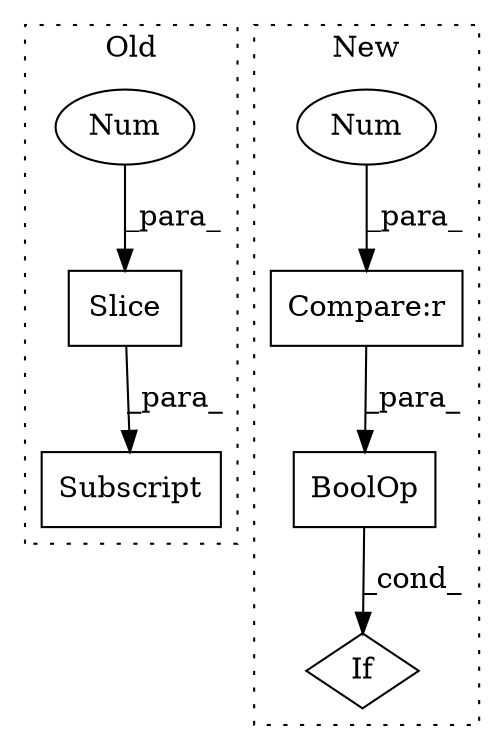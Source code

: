 digraph G {
subgraph cluster0 {
1 [label="Slice" a="80" s="3140" l="3" shape="box"];
3 [label="Num" a="76" s="3141" l="2" shape="ellipse"];
4 [label="Subscript" a="63" s="3136,0" l="8,0" shape="box"];
label = "Old";
style="dotted";
}
subgraph cluster1 {
2 [label="BoolOp" a="72" s="3777" l="27" shape="box"];
5 [label="If" a="96" s="3777" l="27" shape="diamond"];
6 [label="Compare:r" a="40" s="3793" l="10" shape="box"];
7 [label="Num" a="76" s="3802" l="1" shape="ellipse"];
label = "New";
style="dotted";
}
1 -> 4 [label="_para_"];
2 -> 5 [label="_cond_"];
3 -> 1 [label="_para_"];
6 -> 2 [label="_para_"];
7 -> 6 [label="_para_"];
}